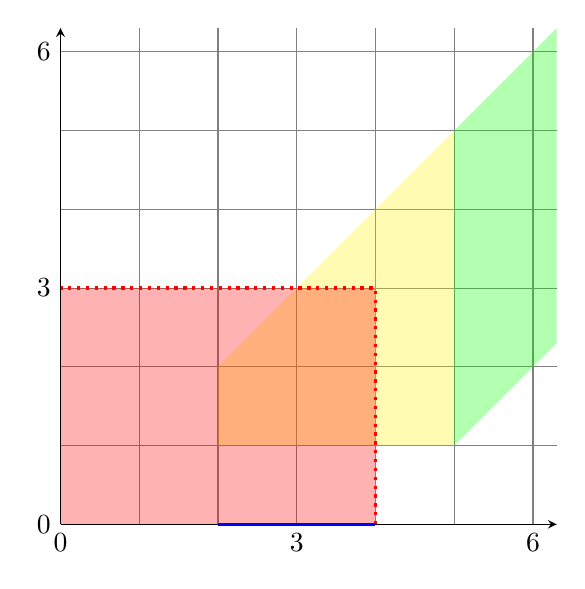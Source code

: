 \begin{tikzpicture}[
arrow/.style={draw,->,>=stealth},
]

%grid
\draw[black!50] (0,0) grid (6.3,6.3);
\draw[arrow] (0,0) -- (6.3,0);
\path (0,0) -- (6,0) node[pos=0,below] {0} node[pos=.5,below] {3} node[pos=1,below] {6};
\draw[arrow] (0,0) -- (0,6.3);
\path (0,0) -- (0,6) node[pos=0,left] {0} node[pos=.5,left] {3} node[pos=1,left] {6};

%area orig
\path[fill=yellow,opacity=.3]
(2,1) -- (5,1)
	-- (5,5)
	-- (2,2)
	-- cycle
;
%area time advanced
\path[fill=green,opacity=.3]
(6.3,6.3) -- (5,5)
	--(5,1)
	--(6.3,2.3)
	--cycle
;

%guard
\path[draw,red,very thick,dotted]
(4,0) -- (4,3)
	-- (0,3)
;
\path[fill=red,opacity=.3]
(4,0) -- (4,3)
	-- (0,3)
	--(0,0)
	--cycle
;

%bound
\path[draw,blue,very thick]
(2,0) -- (4,0)
;

\end{tikzpicture}